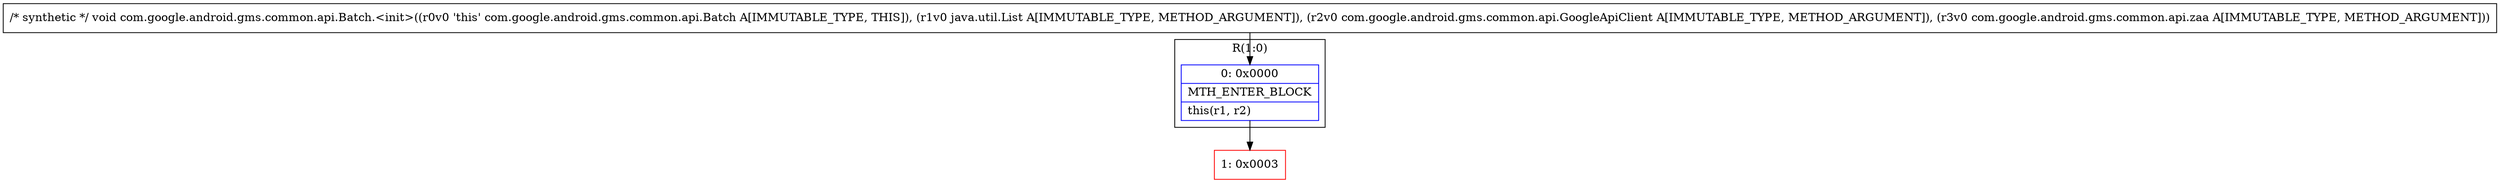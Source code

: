 digraph "CFG forcom.google.android.gms.common.api.Batch.\<init\>(Ljava\/util\/List;Lcom\/google\/android\/gms\/common\/api\/GoogleApiClient;Lcom\/google\/android\/gms\/common\/api\/zaa;)V" {
subgraph cluster_Region_348212581 {
label = "R(1:0)";
node [shape=record,color=blue];
Node_0 [shape=record,label="{0\:\ 0x0000|MTH_ENTER_BLOCK\l|this(r1, r2)\l}"];
}
Node_1 [shape=record,color=red,label="{1\:\ 0x0003}"];
MethodNode[shape=record,label="{\/* synthetic *\/ void com.google.android.gms.common.api.Batch.\<init\>((r0v0 'this' com.google.android.gms.common.api.Batch A[IMMUTABLE_TYPE, THIS]), (r1v0 java.util.List A[IMMUTABLE_TYPE, METHOD_ARGUMENT]), (r2v0 com.google.android.gms.common.api.GoogleApiClient A[IMMUTABLE_TYPE, METHOD_ARGUMENT]), (r3v0 com.google.android.gms.common.api.zaa A[IMMUTABLE_TYPE, METHOD_ARGUMENT])) }"];
MethodNode -> Node_0;
Node_0 -> Node_1;
}

